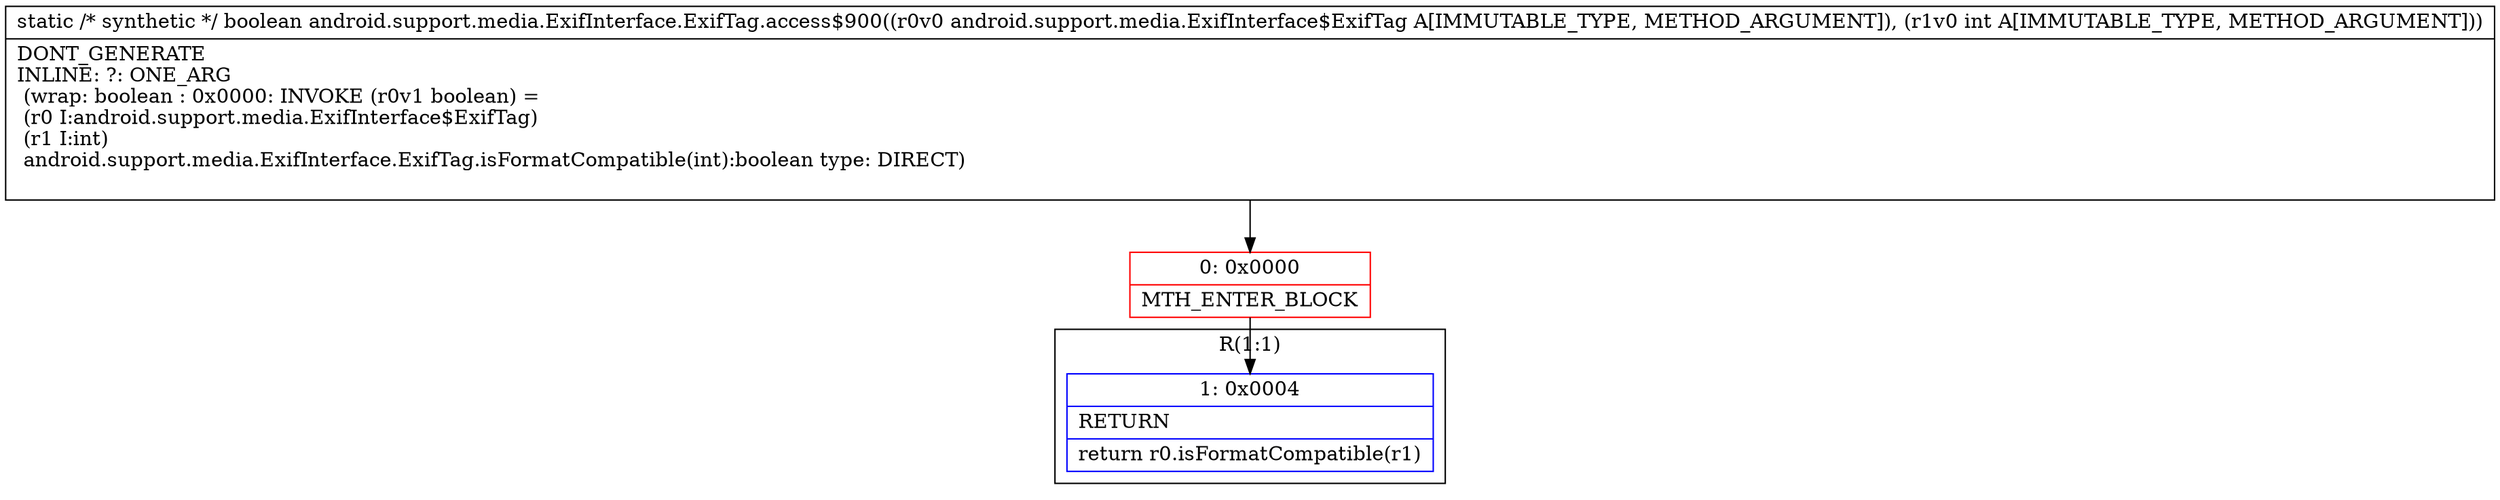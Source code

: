 digraph "CFG forandroid.support.media.ExifInterface.ExifTag.access$900(Landroid\/support\/media\/ExifInterface$ExifTag;I)Z" {
subgraph cluster_Region_1919685319 {
label = "R(1:1)";
node [shape=record,color=blue];
Node_1 [shape=record,label="{1\:\ 0x0004|RETURN\l|return r0.isFormatCompatible(r1)\l}"];
}
Node_0 [shape=record,color=red,label="{0\:\ 0x0000|MTH_ENTER_BLOCK\l}"];
MethodNode[shape=record,label="{static \/* synthetic *\/ boolean android.support.media.ExifInterface.ExifTag.access$900((r0v0 android.support.media.ExifInterface$ExifTag A[IMMUTABLE_TYPE, METHOD_ARGUMENT]), (r1v0 int A[IMMUTABLE_TYPE, METHOD_ARGUMENT]))  | DONT_GENERATE\lINLINE: ?: ONE_ARG  \l  (wrap: boolean : 0x0000: INVOKE  (r0v1 boolean) = \l  (r0 I:android.support.media.ExifInterface$ExifTag)\l  (r1 I:int)\l android.support.media.ExifInterface.ExifTag.isFormatCompatible(int):boolean type: DIRECT)\l\l}"];
MethodNode -> Node_0;
Node_0 -> Node_1;
}

